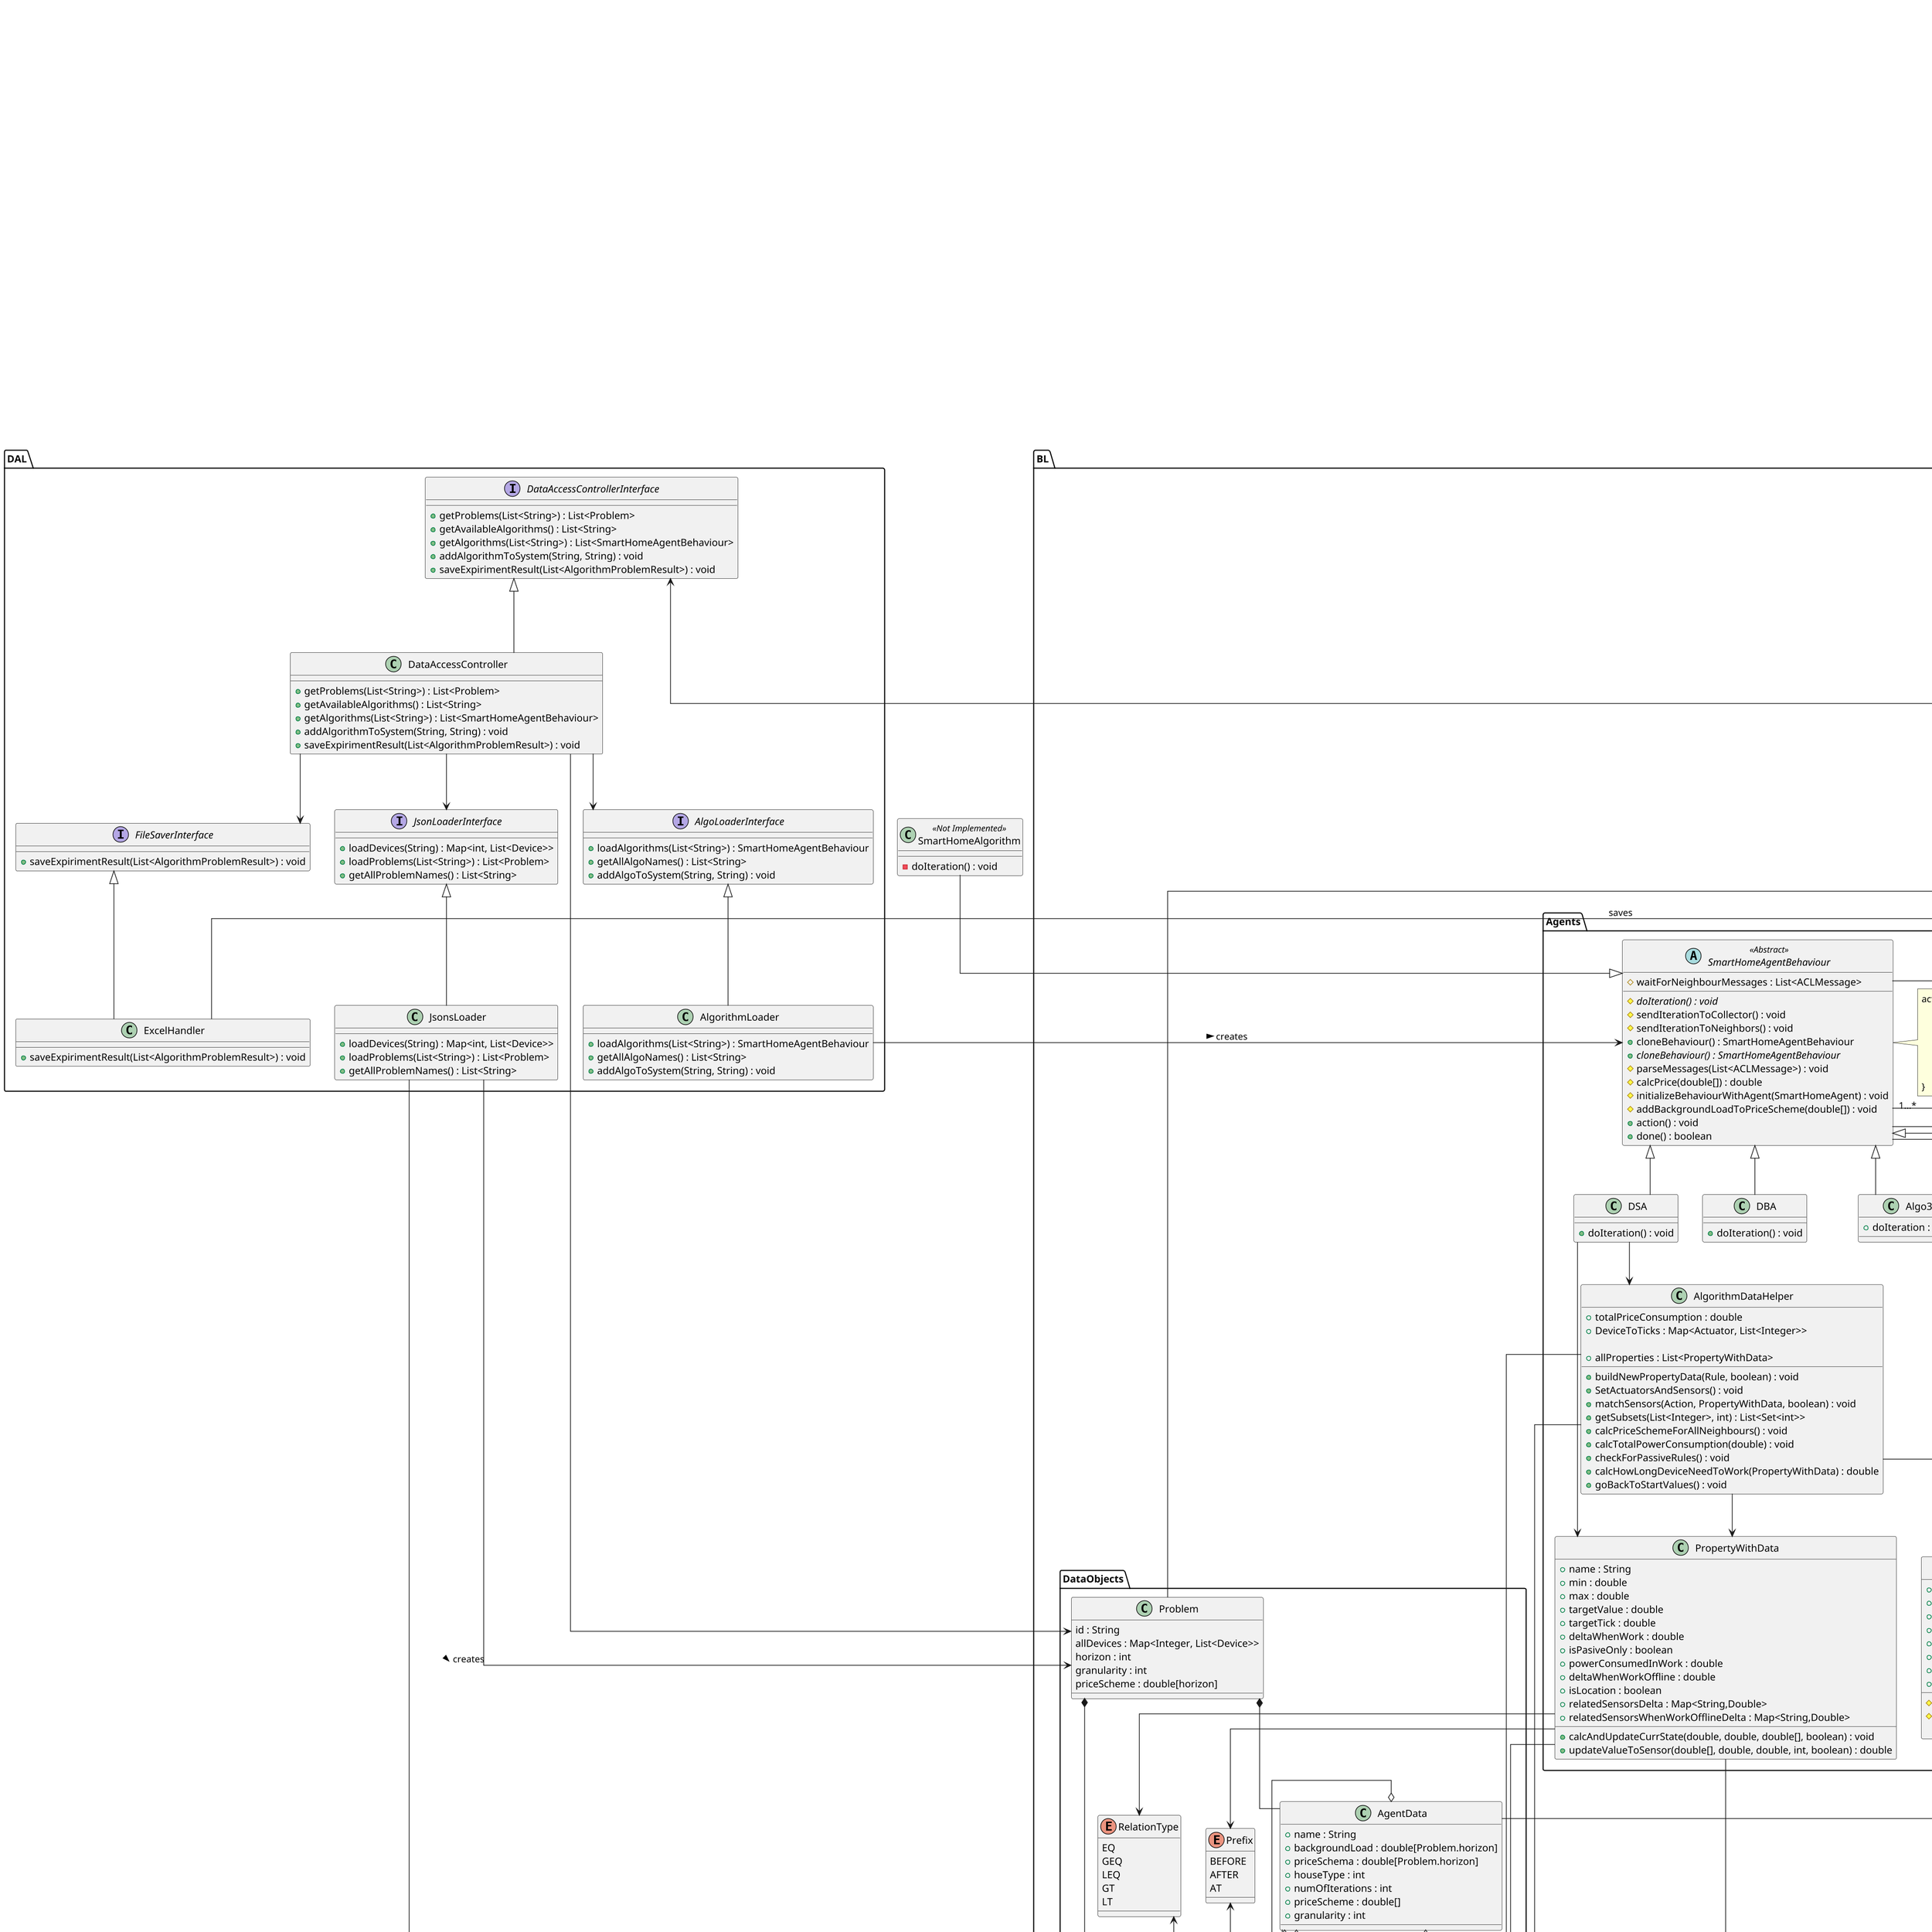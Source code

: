@startuml
'skinparam classAttributeIconSize 0
scale 1.5
'left to right direction
skinparam linetype ortho


package BL {

	package JADE <<External library>> {

		abstract class Agent <<Abstract, JADE>> {
		    {abstract} #Setup() : void
		    addBehaviour(Behaviour b) : void
		}

		abstract class Behaviour <<Abstract, JADE>>
		Behaviour -- Agent

		class DFAgentDescription
	}

	package DataObjects{
		
		class Device {
			+name : String
			+subtype : String
			+location : String
		}

		class Sensor {
			+currState : double
			+sensingProperties : List<String>
			+change(double) : void
		}

		class Actuator {
			+act(Map<Sensor, double>, Action) : void
		}

		class Effect {
			+property : String
			+delta : double
		}

		class Action {
			+name : String
			+powerConsumption : double
		}

		enum RelationType {
			EQ
			GEQ
			LEQ
			GT
			LT
		}

		enum Prefix {
			BEFORE
			AFTER
			AT
		}

		class Rule {
			+isActive : boolean
			+property : String
			+ruleValue : double
			+relationValue : double
		}

		class AgentData {
			+name : String
			+backgroundLoad : double[Problem.horizon]
			+priceSchema : double[Problem.horizon]
			+houseType : int
			+numOfIterations : int
			+priceScheme : double[]
			+granularity : int
		}

		class Problem {
			id : String
			allDevices : Map<Integer, List<Device>>
			horizon : int
			granularity : int
			priceScheme : double[horizon]
		}

		Device <|-- Sensor
		Device <|-- Actuator

		Actuator o-- Action
		Action o-- Effect

		Problem *-- AgentData
		AgentData o-- Sensor
		AgentData o-- Actuator
		AgentData o-down- AgentData
		AgentData o-- Rule

		Prefix <-- Rule
		RelationType <-- Rule
		Rule o-- Device
	}

	package Agents {

		class AlgorithmDataHelper {
			+totalPriceConsumption : double
			+DeviceToTicks : Map<Actuator, List<Integer>>
			
			+allProperties : List<PropertyWithData>
			+buildNewPropertyData(Rule, boolean) : void
			+SetActuatorsAndSensors() : void
			+matchSensors(Action, PropertyWithData, boolean) : void
			+getSubsets(List<Integer>, int) : List<Set<int>>
			+calcPriceSchemeForAllNeighbours() : void
			+calcTotalPowerConsumption(double) : void
			+checkForPassiveRules() : void
			+calcHowLongDeviceNeedToWork(PropertyWithData) : double
			+goBackToStartValues() : void
		}

		class PropertyWithData {
			+name : String
			+min : double
			+max : double
			+targetValue : double
			+targetTick : double
			+deltaWhenWork : double
			+isPasiveOnly : boolean
			+powerConsumedInWork : double
			+deltaWhenWorkOffline : double
			+isLocation : boolean
			+relatedSensorsDelta : Map<String,Double>
			+relatedSensorsWhenWorkOfflineDelta : Map<String,Double>
			+calcAndUpdateCurrState(double, double, double[], boolean) : void
			+updateValueToSensor(double[], double, double, int, boolean) : double
		}

		class SmartHomeAgent {
			+{static} SERVICE_TYPE : String
			+{static} SERVICE_NAME : String
			+numOfIterations : int
			+iterationNum : int
			+isZEROIteration : boolean
			+cSum : double
			+problemId : String
			+algoId : String

			#setup() : void
			#takeDown() : void
			addBehaviour(Behaviour) : void
		}

		Note "action(){\n\twhile(!stop){\n\t\t...\n\t\tdoIteration();\n\t\tsendIterationToCollector();\n\t\t..\n\t}\n}" as smabNote

		abstract class SmartHomeAgentBehaviour <<Abstract>> {
			#{abstract} doIteration() : void
			#sendIterationToCollector() : void
			#sendIterationToNeighbors() : void
			+cloneBehaviour() : SmartHomeAgentBehaviour
			+{abstract} cloneBehaviour() : SmartHomeAgentBehaviour
			#waitForNeighbourMessages : List<ACLMessage>
			#parseMessages(List<ACLMessage>) : void
			#calcPrice(double[]) : double
			#initializeBehaviourWithAgent(SmartHomeAgent) : void
			#addBackgroundLoadToPriceScheme(double[]) : void
			+action() : void
			+done() : boolean
		}

		class DBA {
			+doIteration() : void
		}

		class DSA {
			+doIteration() : void
		}

		class Algo3 {
			+doIteration : void
		}

		class Algo4 {
			+doIteration() : void
		}


		Agent <|-- SmartHomeAgent
		SmartHomeAgentBehaviour --|> Behaviour
		SmartHomeAgent -- SmartHomeAgentBehaviour

		SmartHomeAgentBehaviour . smabNote

		Problem *-- Device

		SmartHomeAgentBehaviour <|-- DBA
		SmartHomeAgentBehaviour <|-- DSA
		SmartHomeAgentBehaviour <|-- Algo3
		SmartHomeAgentBehaviour <|-- Algo4

		DSA --> AlgorithmDataHelper
		DSA --> PropertyWithData

		AlgorithmDataHelper --> PropertyWithData
		AlgorithmDataHelper --> SmartHomeAgent
	}

	package IterationData {

		class AgentIterationData {
			+iterNum : int
			+agentName : String
			+price : double
			+powerConsumptionPerTick : double[]
		}

		class IterationCollectedData {

			+problemId : String
			+algorithm : String
		} 

		AgentIterationData <|-- IterationCollectedData
	}

	package DataCollection {

		class PowerConsumptionUtils <<Static>> {
			+{static} AE : double
			+{static} AC : double
			+{static} calculateCSum(List<double[]>, double[]) : double
			+{static} calculateTotalConsumptionWithPenalty(double, double[], double[], List<double[]>, double[]) : double
		}

		class DataCollector {
		    +numOfAgentsInProblems : Map<String, int>
		    +probAlgoToItAgentPrice : Map<ProblemAlgorithm, IterationAgentsPrice>
		    +probAlgoToResult : Map<ProblemAlgorithm, AlgorithmProblemResult>
		    +probToPriceScheme : Map<String, double[]>

		    +addData(IterationCollectedData) : void    
		}

		class DataCollectionCommunicator {
			+{static, final} SERVICE_TYPE : String
			+{static, final} SERVICE_NAME : String

			#setup() : void
			#takeDown() : void
		}

		class DataCollectionCommunicatorBehaviour {
		    +agent : DataCollectorCommunicator
			+action() : void
			+findAgents(String) : DFAgentDescription[]
		}

		class StatisticsHandler {
			calculateAvg(List<double>) : double
			getStatisticalSignificance(...) : double
		}

		class AlgorithmProblemResult {
			+problem : String
			+algorithm : String
			+avgPricePerIteration : Map<int, double>
			+iterationsTillBestPrice : int
			+lowestCostInBestIteration : double
			+lowestCostForAgentInBestIteration : double
			+lowestCostForAgentInBestIterationAgentName : String
			+highestCostForAgentInBestIteration : double
			+highestCostInForAgentBestIterationAgentName : String
		}

		Note "calculateCSum(allHomesSchedule, powerScheme) {...}" as UtilsCSumNote
		Note "calculateEPeak(CSum, newSchedule, oldSchedule, otherSchedules, powerScheme) {...}" as UtilsEPeakNote

		DataCollector --o DataCollectionCommunicator
		DataCollector o-- IterationCollectedData
		DataCollectionCommunicatorBehaviour --|> Behaviour
		DataCollectionCommunicatorBehaviour --o DataCollectionCommunicator
		DataCollector --> StatisticsHandler
		
		DataCollector --> PowerConsumptionUtils

		PowerConsumptionUtils .. UtilsEPeakNote
		PowerConsumptionUtils .. UtilsCSumNote
	}

	interface ExperimentBuilderInterface {
		+addNumOfIterations(int) : void
		+addAlgorithms(List<String>) : void
		+addProblems(List<String>) : void
		+addService(Service) : void
		+create() : Experiment
	}

	class ExperimentBuilder {
		+setNumOfIterations(int) : void
		+addAlgorithms(List<String>) : void
		+addProblems(List<String>) : void
	}

	interface ExperimentInterface {
		+runExperiment() : void
		+algorithmProblemComboRunEnded(AlgorithmProblemResult) : void
		+stop() : void
	}

	class Experiment {
		+{static} maximumIterations : int
		+numOfIterations : int
		+runExperiment() : void
		+algorithmProblemComboRunEnded(AlgorithmProblemResult) : void
		+stopExperiment() : void
	}

	ExperimentInterface <|-- Experiment
	ExperimentBuilderInterface <|-- ExperimentBuilder

	ExperimentBuilder --> Experiment : creates
	Experiment o-- DataCollectionCommunicator
	Experiment *-- Problem
	SmartHomeAgent *- AgentData
	DataCollector --> AlgorithmProblemResult : create
	DataCollectionCommunicator --> Experiment

	Experiment o-- AlgorithmProblemResult

	DataCollectionCommunicator "1" -- "1...*" SmartHomeAgentBehaviour
	DataCollectionCommunicator --> AgentIterationData
	DataCollector --> AgentIterationData
	DataCollectionCommunicatorBehaviour --> DFAgentDescription

	SmartHomeAgentBehaviour -> PowerConsumptionUtils
	SmartHomeAgent o- AgentIterationData

	PropertyWithData --> Actuator
	PropertyWithData --> Sensor
	PropertyWithData --> Prefix
	PropertyWithData --> RelationType
	AlgorithmDataHelper --> Actuator
	AlgorithmDataHelper --> Sensor
}

package PL {

	interface UiHandlerInterface {
		+notifyExperimentEnded(List<AlgorithmProblemResult>) : void
	}

	class UiHandler <<Observer>> {
		+showMainScreen() : void
		+showResultsScreen() : void
		+shoExperimentRunningScreen() : void
		+notifyExperimentEnded(List<AlgorithmProblemResult>) : void
		+notifyError(String) : void
	}

	class ChartViewer {
		+createPricePerIterChart(Map<int, double>, String) : LineChart
		+nameToNumBarChart(Map<String, int>) : BarChart
	}

	Note "createPricePerIterChart(iterToPriceMap, algoName)" as chartNote

	UiHandler --> ChartViewer
	UiHandlerInterface <|-- UiHandler
	ChartViewer . chartNote
}

package DAL {

    interface FileSaverInterface {
    	+saveExpirimentResult(List<AlgorithmProblemResult>) : void
    }

	class ExcelHandler {
    	+saveExpirimentResult(List<AlgorithmProblemResult>) : void
	}

    interface JsonLoaderInterface {
        +loadDevices(String) : Map<int, List<Device>>
        +loadProblems(List<String>) : List<Problem>
        +getAllProblemNames() : List<String>
    }

	class JsonsLoader {
		+loadDevices(String) : Map<int, List<Device>>
        +loadProblems(List<String>) : List<Problem>
        +getAllProblemNames() : List<String>
	}

    interface AlgoLoaderInterface {
		+loadAlgorithms(List<String>) : SmartHomeAgentBehaviour
        +getAllAlgoNames() : List<String>
        +addAlgoToSystem(String, String) : void
    }

	class AlgorithmLoader {
		+loadAlgorithms(List<String>) : SmartHomeAgentBehaviour
        +getAllAlgoNames() : List<String>
        +addAlgoToSystem(String, String) : void
	}

    interface DataAccessControllerInterface {
        +getProblems(List<String>) : List<Problem>
        +getAvailableAlgorithms() : List<String>
        +getAlgorithms(List<String>) : List<SmartHomeAgentBehaviour>
        +addAlgorithmToSystem(String, String) : void
        +saveExpirimentResult(List<AlgorithmProblemResult>) : void
    }

	class DataAccessController {
		+getProblems(List<String>) : List<Problem>
		+getAvailableAlgorithms() : List<String>
		+getAlgorithms(List<String>) : List<SmartHomeAgentBehaviour>
		+addAlgorithmToSystem(String, String) : void
		+saveExpirimentResult(List<AlgorithmProblemResult>) : void
	}

	DataAccessController --> AlgoLoaderInterface
	DataAccessController --> JsonLoaderInterface
	DataAccessController --> FileSaverInterface

	JsonLoaderInterface <|-- JsonsLoader
	AlgoLoaderInterface <|-- AlgorithmLoader
	DataAccessControllerInterface <|-- DataAccessController
	FileSaverInterface <|-- ExcelHandler
}

interface ServiceInterface {
	+addAlgorithmsToExperiment(List<String>, int) : void
	+addProblemsToExperiment(List<String>) : void
	+runExperimrent() : void
	+stopExperiment() : void
	+getExperimentResults() : List<AlgorithmProblemResult>
    +experimentEnded(List<AlgorithmProblemResult>) : void
    +saveExperimentResults(List<AlgorithmProblemResult>) : void
}

class Service <<Observable>> {
	+setObserver(UiHandler) : void
	+addAlgorithmsToExperiment(List<SmartHomeAgentBehaviour>, int) : void
	+addProblemsToExperiment(List<Problem>) : void
	+runExperimrent() : void
	+stopExperiment() : void
	+getExperimentResults() : List<AlgorithmProblemResult>
    +experimentEnded(List<AlgorithmProblemResult>) : void
    +experimentEndedWithError(Exception) : void
    +saveExperimentResults(List<AlgorithmProblemResult>) : void
}

Note "addAlgorithmsToExperiment(algoNames, numOfIterations){\n\t...\n\texperimentBuilder.addAlgorithms(algoNames);\n\ttexperimentBuilder.addNumOfIterations(numOfIterations);\n\t...\n}" as ServiceAddAlgoNote

ServiceInterface <|-- Service
Service .. ServiceAddAlgoNote

class SmartHomeAlgorithm <<Not Implemented>> {
	-doIteration() : void
}

'**********out of package connections:************
Service --> ExperimentInterface
Experiment --> Service
Service --> AlgorithmProblemResult
Service --> ExperimentBuilderInterface

JsonsLoader --> Device : creates >
JsonsLoader -> Problem : creates >
AlgorithmLoader --> SmartHomeAgentBehaviour : creates >
DataAccessController --> Problem
DataCollectionCommunicator --|> Agent

ExperimentBuilder --> DataAccessControllerInterface

ExcelHandler -> AlgorithmProblemResult : saves

SmartHomeAlgorithm --|> SmartHomeAgentBehaviour

UiHandler --> ServiceInterface
UiHandlerInterface <-- Service


@enduml